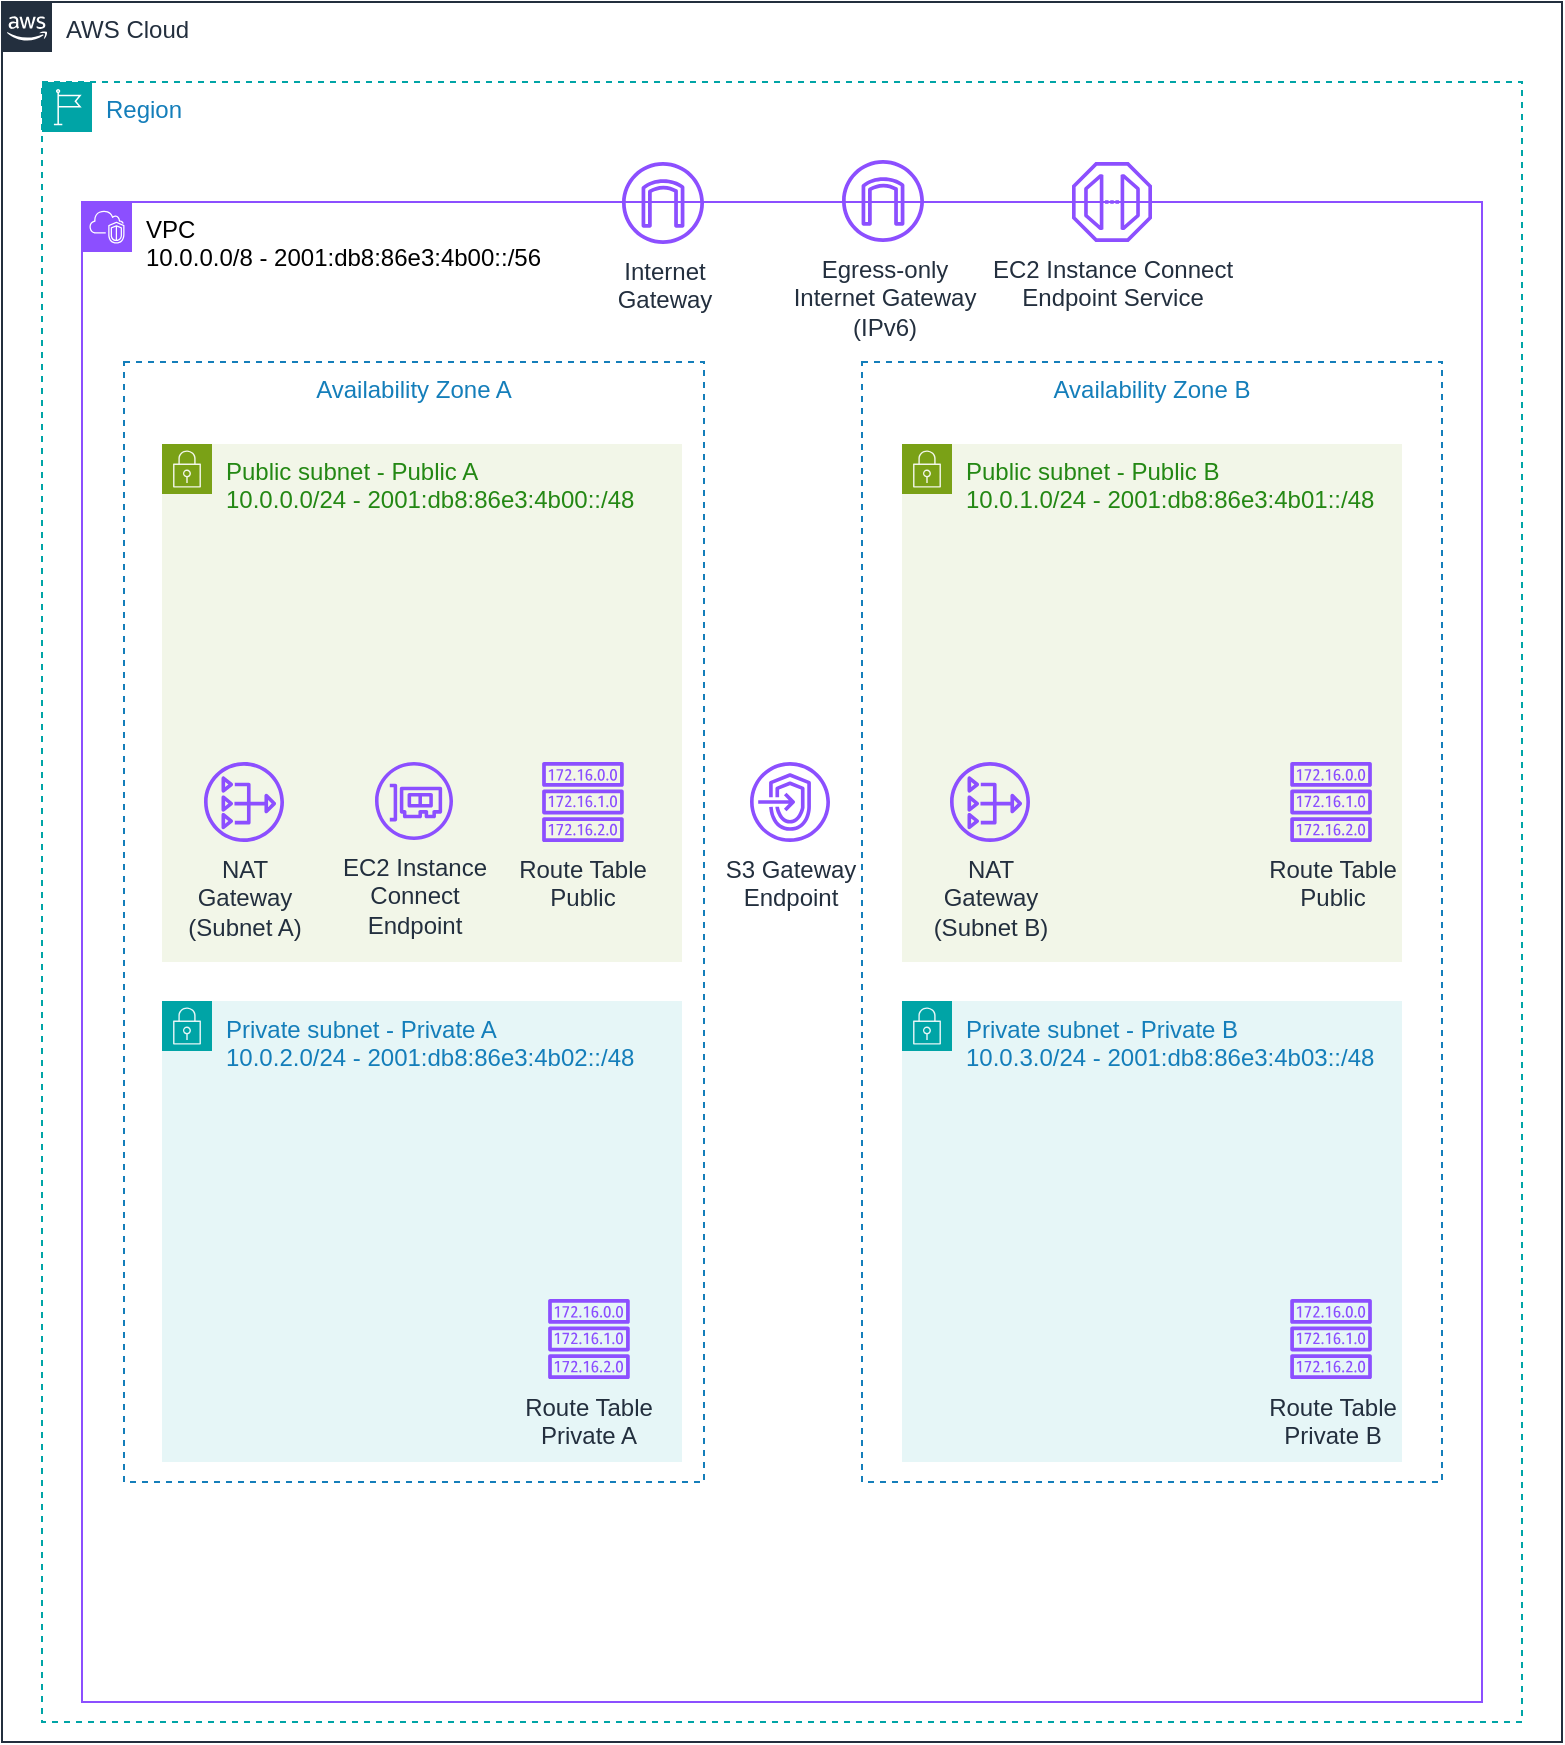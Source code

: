 <mxfile version="26.2.13">
  <diagram name="Page-1" id="4iamxFY1r6eEONaubb5g">
    <mxGraphModel grid="1" page="1" gridSize="10" guides="1" tooltips="1" connect="1" arrows="1" fold="1" pageScale="1" pageWidth="827" pageHeight="1169" math="0" shadow="0">
      <root>
        <mxCell id="0" />
        <mxCell id="1" parent="0" />
        <mxCell id="YxwmL0asUBd9zIFQf94X-39" value="AWS Cloud" style="points=[[0,0],[0.25,0],[0.5,0],[0.75,0],[1,0],[1,0.25],[1,0.5],[1,0.75],[1,1],[0.75,1],[0.5,1],[0.25,1],[0,1],[0,0.75],[0,0.5],[0,0.25]];outlineConnect=0;gradientColor=none;html=1;whiteSpace=wrap;fontSize=12;fontStyle=0;container=1;pointerEvents=0;collapsible=0;recursiveResize=0;shape=mxgraph.aws4.group;grIcon=mxgraph.aws4.group_aws_cloud_alt;strokeColor=#232F3E;fillColor=none;verticalAlign=top;align=left;spacingLeft=30;fontColor=#232F3E;dashed=0;" vertex="1" parent="1">
          <mxGeometry x="30" y="30" width="780" height="870" as="geometry" />
        </mxCell>
        <mxCell id="YxwmL0asUBd9zIFQf94X-40" value="Region" style="points=[[0,0],[0.25,0],[0.5,0],[0.75,0],[1,0],[1,0.25],[1,0.5],[1,0.75],[1,1],[0.75,1],[0.5,1],[0.25,1],[0,1],[0,0.75],[0,0.5],[0,0.25]];outlineConnect=0;gradientColor=none;html=1;whiteSpace=wrap;fontSize=12;fontStyle=0;container=1;pointerEvents=0;collapsible=0;recursiveResize=0;shape=mxgraph.aws4.group;grIcon=mxgraph.aws4.group_region;strokeColor=#00A4A6;fillColor=none;verticalAlign=top;align=left;spacingLeft=30;fontColor=#147EBA;dashed=1;" vertex="1" parent="YxwmL0asUBd9zIFQf94X-39">
          <mxGeometry x="20" y="40" width="740" height="820" as="geometry" />
        </mxCell>
        <mxCell id="YxwmL0asUBd9zIFQf94X-41" value="Public subnet - Public A&lt;br&gt;10.0.0.0/24 - 2001:db8:86e3:4b00::/48" style="points=[[0,0],[0.25,0],[0.5,0],[0.75,0],[1,0],[1,0.25],[1,0.5],[1,0.75],[1,1],[0.75,1],[0.5,1],[0.25,1],[0,1],[0,0.75],[0,0.5],[0,0.25]];outlineConnect=0;gradientColor=none;html=1;whiteSpace=wrap;fontSize=12;fontStyle=0;container=1;pointerEvents=0;collapsible=0;recursiveResize=0;shape=mxgraph.aws4.group;grIcon=mxgraph.aws4.group_security_group;grStroke=0;strokeColor=#7AA116;fillColor=#F2F6E8;verticalAlign=top;align=left;spacingLeft=30;fontColor=#248814;dashed=0;" vertex="1" parent="YxwmL0asUBd9zIFQf94X-40">
          <mxGeometry x="60" y="181" width="260" height="259" as="geometry" />
        </mxCell>
        <mxCell id="YxwmL0asUBd9zIFQf94X-43" value="NAT&lt;br&gt;Gateway&lt;br&gt;(Subnet A)" style="sketch=0;outlineConnect=0;fontColor=#232F3E;gradientColor=none;fillColor=#8C4FFF;strokeColor=none;dashed=0;verticalLabelPosition=bottom;verticalAlign=top;align=center;html=1;fontSize=12;fontStyle=0;aspect=fixed;pointerEvents=1;shape=mxgraph.aws4.nat_gateway;" vertex="1" parent="YxwmL0asUBd9zIFQf94X-41">
          <mxGeometry x="21" y="159" width="40" height="40" as="geometry" />
        </mxCell>
        <mxCell id="YxwmL0asUBd9zIFQf94X-44" value="EC2 Instance&lt;br&gt;Connect&lt;br&gt;Endpoint" style="sketch=0;outlineConnect=0;fontColor=#232F3E;gradientColor=none;fillColor=#8C4FFF;strokeColor=none;dashed=0;verticalLabelPosition=bottom;verticalAlign=top;align=center;html=1;fontSize=12;fontStyle=0;aspect=fixed;pointerEvents=1;shape=mxgraph.aws4.elastic_network_interface;" vertex="1" parent="YxwmL0asUBd9zIFQf94X-41">
          <mxGeometry x="106.5" y="159" width="39" height="39" as="geometry" />
        </mxCell>
        <mxCell id="YxwmL0asUBd9zIFQf94X-45" value="Route Table&lt;br&gt;Public" style="sketch=0;outlineConnect=0;fontColor=#232F3E;gradientColor=none;fillColor=#8C4FFF;strokeColor=none;dashed=0;verticalLabelPosition=bottom;verticalAlign=top;align=center;html=1;fontSize=12;fontStyle=0;aspect=fixed;pointerEvents=1;shape=mxgraph.aws4.route_table;" vertex="1" parent="YxwmL0asUBd9zIFQf94X-41">
          <mxGeometry x="189.95" y="159" width="41.05" height="40" as="geometry" />
        </mxCell>
        <mxCell id="YxwmL0asUBd9zIFQf94X-47" value="&lt;font style=&quot;color: rgb(0, 0, 0);&quot;&gt;VPC&lt;br&gt;10.0.0.0/8 - 2001:db8:86e3:4b00::/56&amp;nbsp;&lt;/font&gt;" style="points=[[0,0],[0.25,0],[0.5,0],[0.75,0],[1,0],[1,0.25],[1,0.5],[1,0.75],[1,1],[0.75,1],[0.5,1],[0.25,1],[0,1],[0,0.75],[0,0.5],[0,0.25]];outlineConnect=0;gradientColor=none;html=1;whiteSpace=wrap;fontSize=12;fontStyle=0;container=1;pointerEvents=0;collapsible=0;recursiveResize=0;shape=mxgraph.aws4.group;grIcon=mxgraph.aws4.group_vpc2;strokeColor=#8C4FFF;fillColor=none;verticalAlign=top;align=left;spacingLeft=30;fontColor=#AAB7B8;dashed=0;" vertex="1" parent="YxwmL0asUBd9zIFQf94X-40">
          <mxGeometry x="20" y="60" width="700" height="750" as="geometry" />
        </mxCell>
        <mxCell id="YxwmL0asUBd9zIFQf94X-48" value="Availability Zone B" style="fillColor=none;strokeColor=#147EBA;dashed=1;verticalAlign=top;fontStyle=0;fontColor=#147EBA;whiteSpace=wrap;html=1;" vertex="1" parent="YxwmL0asUBd9zIFQf94X-47">
          <mxGeometry x="390" y="80" width="290" height="560" as="geometry" />
        </mxCell>
        <mxCell id="YxwmL0asUBd9zIFQf94X-49" value="Availability Zone A" style="fillColor=none;strokeColor=#147EBA;dashed=1;verticalAlign=top;fontStyle=0;fontColor=#147EBA;whiteSpace=wrap;html=1;" vertex="1" parent="YxwmL0asUBd9zIFQf94X-47">
          <mxGeometry x="21" y="80" width="290" height="560" as="geometry" />
        </mxCell>
        <mxCell id="YxwmL0asUBd9zIFQf94X-50" value="Public subnet - Public B&lt;br&gt;10.0.1.0/24 - 2001:db8:86e3:4b01::/48" style="points=[[0,0],[0.25,0],[0.5,0],[0.75,0],[1,0],[1,0.25],[1,0.5],[1,0.75],[1,1],[0.75,1],[0.5,1],[0.25,1],[0,1],[0,0.75],[0,0.5],[0,0.25]];outlineConnect=0;gradientColor=none;html=1;whiteSpace=wrap;fontSize=12;fontStyle=0;container=1;pointerEvents=0;collapsible=0;recursiveResize=0;shape=mxgraph.aws4.group;grIcon=mxgraph.aws4.group_security_group;grStroke=0;strokeColor=#7AA116;fillColor=#F2F6E8;verticalAlign=top;align=left;spacingLeft=30;fontColor=#248814;dashed=0;" vertex="1" parent="YxwmL0asUBd9zIFQf94X-47">
          <mxGeometry x="410" y="121" width="250" height="259" as="geometry" />
        </mxCell>
        <mxCell id="YxwmL0asUBd9zIFQf94X-53" value="EC2 Instance Connect&lt;br&gt;Endpoint Service" style="sketch=0;outlineConnect=0;fontColor=#232F3E;gradientColor=none;fillColor=#8C4FFF;strokeColor=none;dashed=0;verticalLabelPosition=bottom;verticalAlign=top;align=center;html=1;fontSize=12;fontStyle=0;aspect=fixed;pointerEvents=1;shape=mxgraph.aws4.endpoint;" vertex="1" parent="YxwmL0asUBd9zIFQf94X-47">
          <mxGeometry x="495" y="-20" width="40" height="40" as="geometry" />
        </mxCell>
        <mxCell id="YxwmL0asUBd9zIFQf94X-54" value="Egress-only&lt;br&gt;Internet Gateway&lt;br&gt;(IPv6)" style="sketch=0;outlineConnect=0;fontColor=#232F3E;gradientColor=none;fillColor=#8C4FFF;strokeColor=none;dashed=0;verticalLabelPosition=bottom;verticalAlign=top;align=center;html=1;fontSize=12;fontStyle=0;aspect=fixed;pointerEvents=1;shape=mxgraph.aws4.internet_gateway;" vertex="1" parent="YxwmL0asUBd9zIFQf94X-47">
          <mxGeometry x="380" y="-21" width="41" height="41" as="geometry" />
        </mxCell>
        <mxCell id="YxwmL0asUBd9zIFQf94X-55" value="Internet&lt;br&gt;Gateway" style="sketch=0;outlineConnect=0;fontColor=#232F3E;gradientColor=none;fillColor=#8C4FFF;strokeColor=none;dashed=0;verticalLabelPosition=bottom;verticalAlign=top;align=center;html=1;fontSize=12;fontStyle=0;aspect=fixed;pointerEvents=1;shape=mxgraph.aws4.internet_gateway;" vertex="1" parent="YxwmL0asUBd9zIFQf94X-47">
          <mxGeometry x="270" y="-20" width="41" height="41" as="geometry" />
        </mxCell>
        <mxCell id="YxwmL0asUBd9zIFQf94X-56" value="Route Table&lt;br&gt;Public" style="sketch=0;outlineConnect=0;fontColor=#232F3E;gradientColor=none;fillColor=#8C4FFF;strokeColor=none;dashed=0;verticalLabelPosition=bottom;verticalAlign=top;align=center;html=1;fontSize=12;fontStyle=0;aspect=fixed;pointerEvents=1;shape=mxgraph.aws4.route_table;" vertex="1" parent="YxwmL0asUBd9zIFQf94X-47">
          <mxGeometry x="604" y="280" width="41.05" height="40" as="geometry" />
        </mxCell>
        <mxCell id="YxwmL0asUBd9zIFQf94X-57" value="NAT&lt;br&gt;Gateway&lt;br&gt;(Subnet B)" style="sketch=0;outlineConnect=0;fontColor=#232F3E;gradientColor=none;fillColor=#8C4FFF;strokeColor=none;dashed=0;verticalLabelPosition=bottom;verticalAlign=top;align=center;html=1;fontSize=12;fontStyle=0;aspect=fixed;pointerEvents=1;shape=mxgraph.aws4.nat_gateway;" vertex="1" parent="YxwmL0asUBd9zIFQf94X-47">
          <mxGeometry x="434" y="280" width="40" height="40" as="geometry" />
        </mxCell>
        <mxCell id="YxwmL0asUBd9zIFQf94X-58" value="Private subnet - Private B&lt;br&gt;10.0.3.0/24 - 2001:db8:86e3:4b03::/48" style="points=[[0,0],[0.25,0],[0.5,0],[0.75,0],[1,0],[1,0.25],[1,0.5],[1,0.75],[1,1],[0.75,1],[0.5,1],[0.25,1],[0,1],[0,0.75],[0,0.5],[0,0.25]];outlineConnect=0;gradientColor=none;html=1;whiteSpace=wrap;fontSize=12;fontStyle=0;container=1;pointerEvents=0;collapsible=0;recursiveResize=0;shape=mxgraph.aws4.group;grIcon=mxgraph.aws4.group_security_group;grStroke=0;strokeColor=#00A4A6;fillColor=#E6F6F7;verticalAlign=top;align=left;spacingLeft=30;fontColor=#147EBA;dashed=0;" vertex="1" parent="YxwmL0asUBd9zIFQf94X-47">
          <mxGeometry x="410" y="399.5" width="250" height="230.5" as="geometry" />
        </mxCell>
        <mxCell id="YxwmL0asUBd9zIFQf94X-62" value="S3 Gateway&lt;br&gt;Endpoint" style="sketch=0;outlineConnect=0;fontColor=#232F3E;gradientColor=none;fillColor=#8C4FFF;strokeColor=none;dashed=0;verticalLabelPosition=bottom;verticalAlign=top;align=center;html=1;fontSize=12;fontStyle=0;aspect=fixed;pointerEvents=1;shape=mxgraph.aws4.endpoints;" vertex="1" parent="YxwmL0asUBd9zIFQf94X-47">
          <mxGeometry x="334" y="280" width="40" height="40" as="geometry" />
        </mxCell>
        <mxCell id="YxwmL0asUBd9zIFQf94X-63" value="Private subnet - Private A&lt;div&gt;10.0.2.0/24 - 2001:db8:86e3:4b02::/48&lt;/div&gt;" style="points=[[0,0],[0.25,0],[0.5,0],[0.75,0],[1,0],[1,0.25],[1,0.5],[1,0.75],[1,1],[0.75,1],[0.5,1],[0.25,1],[0,1],[0,0.75],[0,0.5],[0,0.25]];outlineConnect=0;gradientColor=none;html=1;whiteSpace=wrap;fontSize=12;fontStyle=0;container=1;pointerEvents=0;collapsible=0;recursiveResize=0;shape=mxgraph.aws4.group;grIcon=mxgraph.aws4.group_security_group;grStroke=0;strokeColor=#00A4A6;fillColor=#E6F6F7;verticalAlign=top;align=left;spacingLeft=30;fontColor=#147EBA;dashed=0;" vertex="1" parent="YxwmL0asUBd9zIFQf94X-47">
          <mxGeometry x="40" y="399.5" width="260" height="230.5" as="geometry" />
        </mxCell>
        <mxCell id="YxwmL0asUBd9zIFQf94X-66" value="Route Table&lt;br&gt;Private B" style="sketch=0;outlineConnect=0;fontColor=#232F3E;gradientColor=none;fillColor=#8C4FFF;strokeColor=none;dashed=0;verticalLabelPosition=bottom;verticalAlign=top;align=center;html=1;fontSize=12;fontStyle=0;aspect=fixed;pointerEvents=1;shape=mxgraph.aws4.route_table;" vertex="1" parent="YxwmL0asUBd9zIFQf94X-47">
          <mxGeometry x="604" y="548.5" width="41.05" height="40" as="geometry" />
        </mxCell>
        <mxCell id="YxwmL0asUBd9zIFQf94X-67" value="Route Table&lt;br&gt;Private A" style="sketch=0;outlineConnect=0;fontColor=#232F3E;gradientColor=none;fillColor=#8C4FFF;strokeColor=none;dashed=0;verticalLabelPosition=bottom;verticalAlign=top;align=center;html=1;fontSize=12;fontStyle=0;aspect=fixed;pointerEvents=1;shape=mxgraph.aws4.route_table;" vertex="1" parent="YxwmL0asUBd9zIFQf94X-47">
          <mxGeometry x="232.95" y="548.5" width="41.05" height="40" as="geometry" />
        </mxCell>
      </root>
    </mxGraphModel>
  </diagram>
</mxfile>
